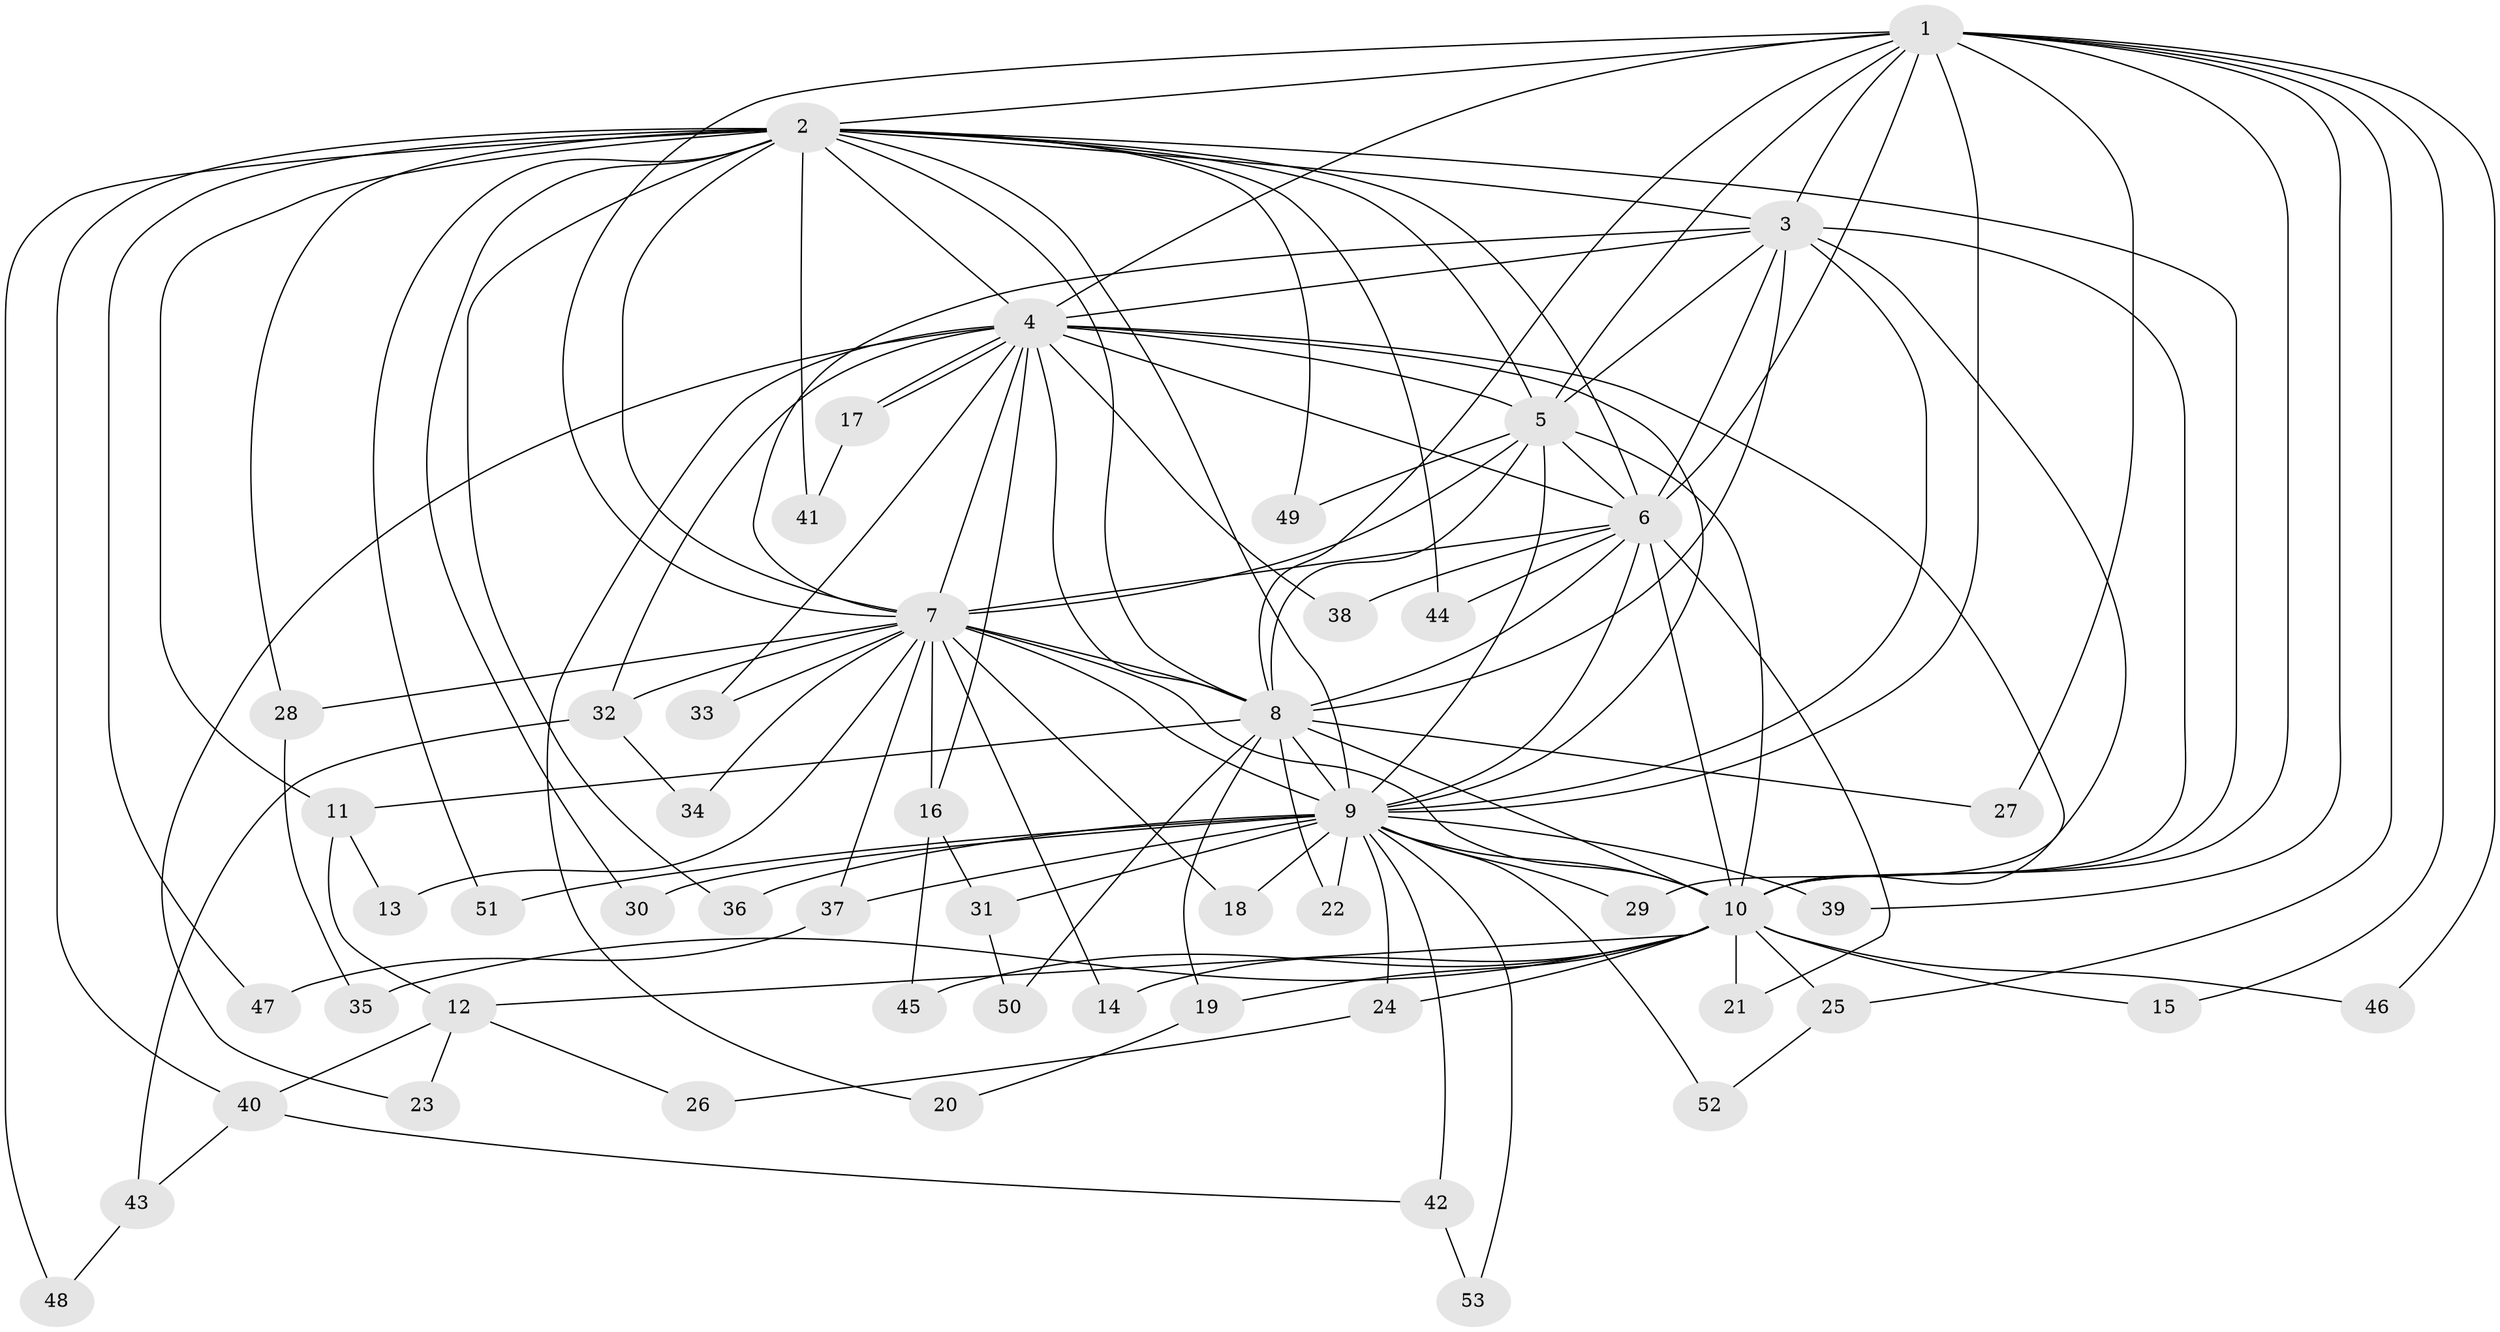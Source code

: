 // Generated by graph-tools (version 1.1) at 2025/11/02/27/25 16:11:06]
// undirected, 53 vertices, 131 edges
graph export_dot {
graph [start="1"]
  node [color=gray90,style=filled];
  1;
  2;
  3;
  4;
  5;
  6;
  7;
  8;
  9;
  10;
  11;
  12;
  13;
  14;
  15;
  16;
  17;
  18;
  19;
  20;
  21;
  22;
  23;
  24;
  25;
  26;
  27;
  28;
  29;
  30;
  31;
  32;
  33;
  34;
  35;
  36;
  37;
  38;
  39;
  40;
  41;
  42;
  43;
  44;
  45;
  46;
  47;
  48;
  49;
  50;
  51;
  52;
  53;
  1 -- 2;
  1 -- 3;
  1 -- 4;
  1 -- 5;
  1 -- 6;
  1 -- 7;
  1 -- 8;
  1 -- 9;
  1 -- 10;
  1 -- 15;
  1 -- 25;
  1 -- 27;
  1 -- 39;
  1 -- 46;
  2 -- 3;
  2 -- 4;
  2 -- 5;
  2 -- 6;
  2 -- 7;
  2 -- 8;
  2 -- 9;
  2 -- 10;
  2 -- 11;
  2 -- 28;
  2 -- 30;
  2 -- 36;
  2 -- 40;
  2 -- 41;
  2 -- 44;
  2 -- 47;
  2 -- 48;
  2 -- 49;
  2 -- 51;
  3 -- 4;
  3 -- 5;
  3 -- 6;
  3 -- 7;
  3 -- 8;
  3 -- 9;
  3 -- 10;
  3 -- 29;
  4 -- 5;
  4 -- 6;
  4 -- 7;
  4 -- 8;
  4 -- 9;
  4 -- 10;
  4 -- 16;
  4 -- 17;
  4 -- 17;
  4 -- 20;
  4 -- 23;
  4 -- 32;
  4 -- 33;
  4 -- 38;
  5 -- 6;
  5 -- 7;
  5 -- 8;
  5 -- 9;
  5 -- 10;
  5 -- 49;
  6 -- 7;
  6 -- 8;
  6 -- 9;
  6 -- 10;
  6 -- 21;
  6 -- 38;
  6 -- 44;
  7 -- 8;
  7 -- 9;
  7 -- 10;
  7 -- 13;
  7 -- 14;
  7 -- 16;
  7 -- 18;
  7 -- 28;
  7 -- 32;
  7 -- 33;
  7 -- 34;
  7 -- 37;
  8 -- 9;
  8 -- 10;
  8 -- 11;
  8 -- 19;
  8 -- 22;
  8 -- 27;
  8 -- 50;
  9 -- 10;
  9 -- 18;
  9 -- 22;
  9 -- 24;
  9 -- 29;
  9 -- 30;
  9 -- 31;
  9 -- 36;
  9 -- 37;
  9 -- 39;
  9 -- 42;
  9 -- 51;
  9 -- 52;
  9 -- 53;
  10 -- 12;
  10 -- 14;
  10 -- 15;
  10 -- 19;
  10 -- 21;
  10 -- 24;
  10 -- 25;
  10 -- 35;
  10 -- 45;
  10 -- 46;
  11 -- 12;
  11 -- 13;
  12 -- 23;
  12 -- 26;
  12 -- 40;
  16 -- 31;
  16 -- 45;
  17 -- 41;
  19 -- 20;
  24 -- 26;
  25 -- 52;
  28 -- 35;
  31 -- 50;
  32 -- 34;
  32 -- 43;
  37 -- 47;
  40 -- 42;
  40 -- 43;
  42 -- 53;
  43 -- 48;
}
